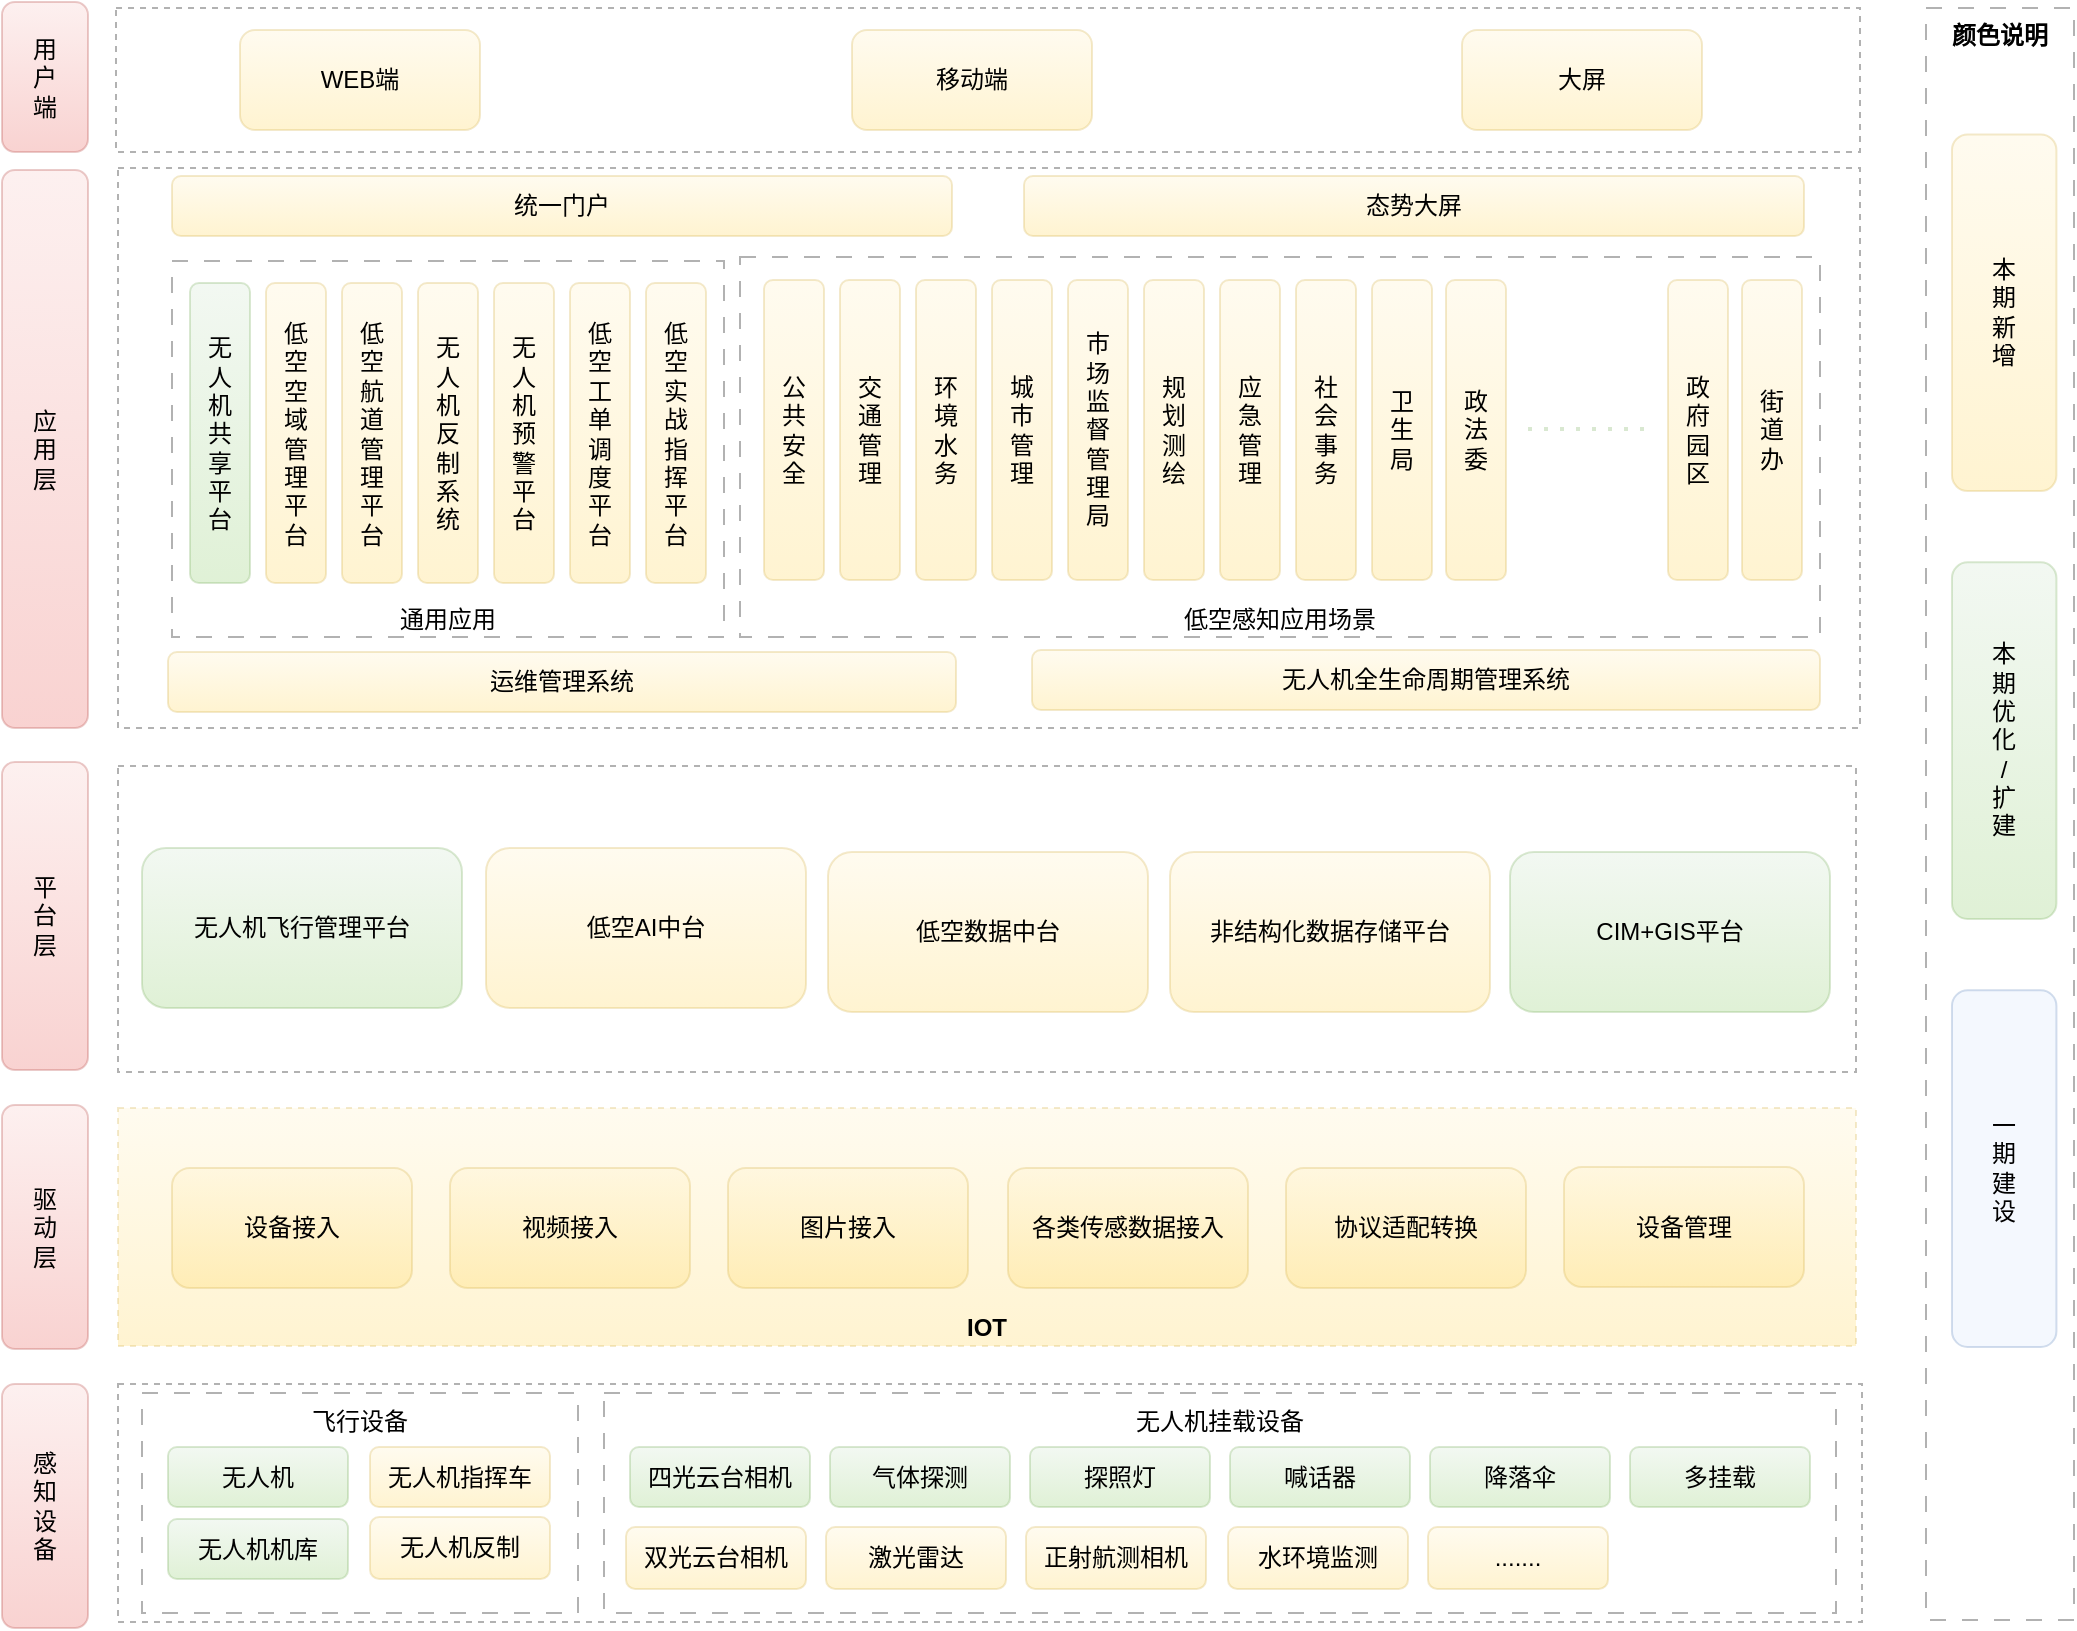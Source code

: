 <mxfile version="21.5.0" type="github">
  <diagram name="第 1 页" id="qgnPjLoxKlH5nG3LD3r0">
    <mxGraphModel dx="1434" dy="1222" grid="0" gridSize="10" guides="1" tooltips="1" connect="1" arrows="1" fold="1" page="0" pageScale="1" pageWidth="1169" pageHeight="827" math="0" shadow="0">
      <root>
        <mxCell id="0" />
        <mxCell id="1" parent="0" />
        <mxCell id="6TijYfAXvn3jRtj2vqhA-1" value="" style="rounded=0;whiteSpace=wrap;html=1;verticalAlign=middle;opacity=30;glass=0;dashed=1;" parent="1" vertex="1">
          <mxGeometry x="255" y="149" width="869" height="153" as="geometry" />
        </mxCell>
        <mxCell id="6TijYfAXvn3jRtj2vqhA-2" value="感&lt;br&gt;知&lt;br&gt;设&lt;br&gt;备" style="rounded=1;whiteSpace=wrap;html=1;opacity=30;fillColor=#f8cecc;gradientColor=#ea6b66;strokeColor=#b85450;" parent="1" vertex="1">
          <mxGeometry x="197" y="458" width="43" height="122" as="geometry" />
        </mxCell>
        <mxCell id="6TijYfAXvn3jRtj2vqhA-3" value="" style="rounded=0;whiteSpace=wrap;html=1;glass=0;opacity=30;dashed=1;" parent="1" vertex="1">
          <mxGeometry x="255" y="458" width="872" height="119" as="geometry" />
        </mxCell>
        <mxCell id="6TijYfAXvn3jRtj2vqhA-4" value="驱&lt;br&gt;动&lt;br&gt;层" style="rounded=1;whiteSpace=wrap;html=1;opacity=30;fillColor=#f8cecc;gradientColor=#ea6b66;strokeColor=#b85450;" parent="1" vertex="1">
          <mxGeometry x="197" y="318.5" width="43" height="122" as="geometry" />
        </mxCell>
        <mxCell id="6TijYfAXvn3jRtj2vqhA-7" value="&lt;b&gt;IOT&lt;/b&gt;" style="rounded=0;whiteSpace=wrap;html=1;verticalAlign=bottom;opacity=30;glass=0;dashed=1;fillColor=#fff2cc;strokeColor=#d6b656;gradientColor=#ffd966;" parent="1" vertex="1">
          <mxGeometry x="255" y="320" width="869" height="119" as="geometry" />
        </mxCell>
        <mxCell id="6TijYfAXvn3jRtj2vqhA-8" value="平&lt;br&gt;台&lt;br&gt;层" style="rounded=1;whiteSpace=wrap;html=1;opacity=30;fillColor=#f8cecc;gradientColor=#ea6b66;strokeColor=#b85450;" parent="1" vertex="1">
          <mxGeometry x="197" y="147" width="43" height="154" as="geometry" />
        </mxCell>
        <mxCell id="6TijYfAXvn3jRtj2vqhA-9" value="设备接入" style="rounded=1;whiteSpace=wrap;html=1;opacity=30;fillColor=#fff2cc;gradientColor=#ffd966;strokeColor=#d6b656;" parent="1" vertex="1">
          <mxGeometry x="282" y="350" width="120" height="60" as="geometry" />
        </mxCell>
        <mxCell id="6TijYfAXvn3jRtj2vqhA-10" value="协议适配转换" style="rounded=1;whiteSpace=wrap;html=1;opacity=30;fillColor=#fff2cc;gradientColor=#ffd966;strokeColor=#d6b656;" parent="1" vertex="1">
          <mxGeometry x="839" y="350" width="120" height="60" as="geometry" />
        </mxCell>
        <mxCell id="6TijYfAXvn3jRtj2vqhA-11" value="视频接入" style="rounded=1;whiteSpace=wrap;html=1;opacity=30;fillColor=#fff2cc;gradientColor=#ffd966;strokeColor=#d6b656;" parent="1" vertex="1">
          <mxGeometry x="421" y="350" width="120" height="60" as="geometry" />
        </mxCell>
        <mxCell id="6TijYfAXvn3jRtj2vqhA-12" value="各类传感数据接入" style="rounded=1;whiteSpace=wrap;html=1;opacity=30;fillColor=#fff2cc;gradientColor=#ffd966;strokeColor=#d6b656;" parent="1" vertex="1">
          <mxGeometry x="700" y="350" width="120" height="60" as="geometry" />
        </mxCell>
        <mxCell id="6TijYfAXvn3jRtj2vqhA-13" value="图片接入" style="rounded=1;whiteSpace=wrap;html=1;opacity=30;fillColor=#fff2cc;gradientColor=#ffd966;strokeColor=#d6b656;" parent="1" vertex="1">
          <mxGeometry x="560" y="350" width="120" height="60" as="geometry" />
        </mxCell>
        <mxCell id="6TijYfAXvn3jRtj2vqhA-14" value="设备管理" style="rounded=1;whiteSpace=wrap;html=1;opacity=30;fillColor=#fff2cc;gradientColor=#ffd966;strokeColor=#d6b656;" parent="1" vertex="1">
          <mxGeometry x="978" y="349.5" width="120" height="60" as="geometry" />
        </mxCell>
        <mxCell id="6TijYfAXvn3jRtj2vqhA-15" value="非结构化数据存储平台" style="rounded=1;whiteSpace=wrap;html=1;opacity=30;fillColor=#fff2cc;gradientColor=#ffd966;strokeColor=#d6b656;" parent="1" vertex="1">
          <mxGeometry x="781" y="192" width="160" height="80" as="geometry" />
        </mxCell>
        <mxCell id="6TijYfAXvn3jRtj2vqhA-16" value="无人机飞行管理平台" style="rounded=1;whiteSpace=wrap;html=1;opacity=30;fillColor=#d5e8d4;gradientColor=#97d077;strokeColor=#82b366;" parent="1" vertex="1">
          <mxGeometry x="267" y="190" width="160" height="80" as="geometry" />
        </mxCell>
        <mxCell id="6TijYfAXvn3jRtj2vqhA-17" value="应&lt;br&gt;用&lt;br&gt;层" style="rounded=1;whiteSpace=wrap;html=1;fillColor=#f8cecc;strokeColor=#b85450;opacity=30;gradientColor=#ea6b66;" parent="1" vertex="1">
          <mxGeometry x="197" y="-149" width="43" height="279" as="geometry" />
        </mxCell>
        <mxCell id="6TijYfAXvn3jRtj2vqhA-18" value="" style="rounded=0;whiteSpace=wrap;html=1;verticalAlign=middle;opacity=30;fillColor=default;strokeColor=default;glass=0;dashed=1;" parent="1" vertex="1">
          <mxGeometry x="255" y="-150" width="871" height="280" as="geometry" />
        </mxCell>
        <mxCell id="6TijYfAXvn3jRtj2vqhA-19" value="统一门户" style="rounded=1;whiteSpace=wrap;html=1;opacity=30;fillColor=#fff2cc;strokeColor=#d6b656;gradientColor=#ffd966;" parent="1" vertex="1">
          <mxGeometry x="282" y="-146" width="390" height="30" as="geometry" />
        </mxCell>
        <mxCell id="6TijYfAXvn3jRtj2vqhA-20" value="运维管理系统" style="rounded=1;whiteSpace=wrap;html=1;opacity=30;fillColor=#fff2cc;strokeColor=#d6b656;gradientColor=#ffd966;" parent="1" vertex="1">
          <mxGeometry x="280" y="92" width="394" height="30" as="geometry" />
        </mxCell>
        <mxCell id="6TijYfAXvn3jRtj2vqhA-25" value="低空AI中台" style="rounded=1;whiteSpace=wrap;html=1;opacity=30;fillColor=#fff2cc;gradientColor=#ffd966;strokeColor=#d6b656;" parent="1" vertex="1">
          <mxGeometry x="439" y="190" width="160" height="80" as="geometry" />
        </mxCell>
        <mxCell id="6TijYfAXvn3jRtj2vqhA-26" value="低空数据中台" style="rounded=1;whiteSpace=wrap;html=1;opacity=30;fillColor=#fff2cc;gradientColor=#ffd966;strokeColor=#d6b656;" parent="1" vertex="1">
          <mxGeometry x="610" y="192" width="160" height="80" as="geometry" />
        </mxCell>
        <mxCell id="6TijYfAXvn3jRtj2vqhA-27" value="CIM+GIS平台" style="rounded=1;whiteSpace=wrap;html=1;opacity=30;fillColor=#d5e8d4;gradientColor=#97d077;strokeColor=#82b366;" parent="1" vertex="1">
          <mxGeometry x="951" y="192" width="160" height="80" as="geometry" />
        </mxCell>
        <mxCell id="6TijYfAXvn3jRtj2vqhA-28" value="态势大屏" style="rounded=1;whiteSpace=wrap;html=1;opacity=30;fillColor=#fff2cc;strokeColor=#d6b656;gradientColor=#ffd966;" parent="1" vertex="1">
          <mxGeometry x="708" y="-146" width="390" height="30" as="geometry" />
        </mxCell>
        <mxCell id="6TijYfAXvn3jRtj2vqhA-29" value="用&lt;br&gt;户&lt;br&gt;端" style="rounded=1;whiteSpace=wrap;html=1;fillColor=#f8cecc;strokeColor=#b85450;opacity=30;gradientColor=#ea6b66;" parent="1" vertex="1">
          <mxGeometry x="197" y="-233" width="43" height="75" as="geometry" />
        </mxCell>
        <mxCell id="6TijYfAXvn3jRtj2vqhA-30" value="" style="rounded=0;whiteSpace=wrap;html=1;glass=0;opacity=30;fillColor=default;strokeColor=default;dashed=1;" parent="1" vertex="1">
          <mxGeometry x="254" y="-230" width="872" height="72" as="geometry" />
        </mxCell>
        <mxCell id="6TijYfAXvn3jRtj2vqhA-32" value="WEB端" style="rounded=1;whiteSpace=wrap;html=1;opacity=30;fillColor=#fff2cc;strokeColor=#d6b656;gradientColor=#ffd966;" parent="1" vertex="1">
          <mxGeometry x="316" y="-219" width="120" height="50" as="geometry" />
        </mxCell>
        <mxCell id="6TijYfAXvn3jRtj2vqhA-34" value="移动端" style="rounded=1;whiteSpace=wrap;html=1;opacity=30;fillColor=#fff2cc;strokeColor=#d6b656;gradientColor=#ffd966;" parent="1" vertex="1">
          <mxGeometry x="622" y="-219" width="120" height="50" as="geometry" />
        </mxCell>
        <mxCell id="6TijYfAXvn3jRtj2vqhA-35" value="大屏" style="rounded=1;whiteSpace=wrap;html=1;opacity=30;fillColor=#fff2cc;strokeColor=#d6b656;gradientColor=#ffd966;" parent="1" vertex="1">
          <mxGeometry x="927" y="-219" width="120" height="50" as="geometry" />
        </mxCell>
        <mxCell id="Pg3nfauNyvNF7lVv-B0n-32" value="" style="group" parent="1" vertex="1" connectable="0">
          <mxGeometry x="282" y="-103.5" width="276" height="188" as="geometry" />
        </mxCell>
        <mxCell id="6TijYfAXvn3jRtj2vqhA-31" value="通用应用" style="rounded=0;whiteSpace=wrap;html=1;opacity=30;verticalAlign=bottom;dashed=1;dashPattern=8 8;" parent="Pg3nfauNyvNF7lVv-B0n-32" vertex="1">
          <mxGeometry width="276" height="188" as="geometry" />
        </mxCell>
        <mxCell id="6TijYfAXvn3jRtj2vqhA-22" value="低&lt;br&gt;空&lt;br&gt;空&lt;br&gt;域&lt;br&gt;管&lt;br&gt;理&lt;br&gt;平&lt;br&gt;台" style="rounded=1;whiteSpace=wrap;html=1;opacity=30;fillColor=#fff2cc;strokeColor=#d6b656;gradientColor=#ffd966;" parent="Pg3nfauNyvNF7lVv-B0n-32" vertex="1">
          <mxGeometry x="47" y="11" width="30" height="150" as="geometry" />
        </mxCell>
        <mxCell id="6TijYfAXvn3jRtj2vqhA-23" value="低&lt;br&gt;空&lt;br&gt;航&lt;br&gt;道&lt;br&gt;管&lt;br&gt;理&lt;br&gt;平&lt;br&gt;台" style="rounded=1;whiteSpace=wrap;html=1;opacity=30;fillColor=#fff2cc;strokeColor=#d6b656;gradientColor=#ffd966;" parent="Pg3nfauNyvNF7lVv-B0n-32" vertex="1">
          <mxGeometry x="85" y="11" width="30" height="150" as="geometry" />
        </mxCell>
        <mxCell id="6TijYfAXvn3jRtj2vqhA-24" value="无&lt;br&gt;人&lt;br&gt;机&lt;br&gt;反&lt;br&gt;制&lt;br&gt;系&lt;br&gt;统" style="rounded=1;whiteSpace=wrap;html=1;opacity=30;fillColor=#fff2cc;strokeColor=#d6b656;gradientColor=#ffd966;" parent="Pg3nfauNyvNF7lVv-B0n-32" vertex="1">
          <mxGeometry x="123" y="11" width="30" height="150" as="geometry" />
        </mxCell>
        <mxCell id="6TijYfAXvn3jRtj2vqhA-36" value="无&lt;br&gt;人&lt;br&gt;机&lt;br&gt;预&lt;br&gt;警&lt;br&gt;平&lt;br&gt;台" style="rounded=1;whiteSpace=wrap;html=1;opacity=30;fillColor=#fff2cc;strokeColor=#d6b656;gradientColor=#ffd966;" parent="Pg3nfauNyvNF7lVv-B0n-32" vertex="1">
          <mxGeometry x="161" y="11" width="30" height="150" as="geometry" />
        </mxCell>
        <mxCell id="6TijYfAXvn3jRtj2vqhA-38" value="无&lt;br&gt;人&lt;br&gt;机&lt;br&gt;共&lt;br&gt;享&lt;br&gt;平&lt;br&gt;台" style="rounded=1;whiteSpace=wrap;html=1;opacity=30;fillColor=#d5e8d4;strokeColor=#82b366;gradientColor=#97d077;" parent="Pg3nfauNyvNF7lVv-B0n-32" vertex="1">
          <mxGeometry x="9" y="11" width="30" height="150" as="geometry" />
        </mxCell>
        <mxCell id="Pg3nfauNyvNF7lVv-B0n-30" value="低&lt;br&gt;空&lt;br&gt;工&lt;br&gt;单&lt;br&gt;调&lt;br&gt;度&lt;br&gt;平&lt;br&gt;台" style="rounded=1;whiteSpace=wrap;html=1;opacity=30;fillColor=#fff2cc;strokeColor=#d6b656;gradientColor=#ffd966;" parent="Pg3nfauNyvNF7lVv-B0n-32" vertex="1">
          <mxGeometry x="199" y="11" width="30" height="150" as="geometry" />
        </mxCell>
        <mxCell id="Pg3nfauNyvNF7lVv-B0n-31" value="低&lt;br&gt;空&lt;br&gt;实&lt;br&gt;战&lt;br&gt;指&lt;br&gt;挥&lt;br&gt;平&lt;br&gt;台" style="rounded=1;whiteSpace=wrap;html=1;opacity=30;fillColor=#fff2cc;strokeColor=#d6b656;gradientColor=#ffd966;" parent="Pg3nfauNyvNF7lVv-B0n-32" vertex="1">
          <mxGeometry x="237" y="11" width="30" height="150" as="geometry" />
        </mxCell>
        <mxCell id="Pg3nfauNyvNF7lVv-B0n-50" value="" style="group" parent="1" vertex="1" connectable="0">
          <mxGeometry x="566" y="-105.5" width="540" height="190" as="geometry" />
        </mxCell>
        <mxCell id="6TijYfAXvn3jRtj2vqhA-37" value="低空感知应用场景" style="rounded=0;whiteSpace=wrap;html=1;opacity=30;verticalAlign=bottom;dashed=1;dashPattern=8 8;" parent="Pg3nfauNyvNF7lVv-B0n-50" vertex="1">
          <mxGeometry width="540" height="190" as="geometry" />
        </mxCell>
        <mxCell id="6TijYfAXvn3jRtj2vqhA-39" value="交&lt;br&gt;通&lt;br&gt;管&lt;br&gt;理" style="rounded=1;whiteSpace=wrap;html=1;opacity=30;fillColor=#fff2cc;strokeColor=#d6b656;gradientColor=#ffd966;" parent="Pg3nfauNyvNF7lVv-B0n-50" vertex="1">
          <mxGeometry x="50" y="11.5" width="30" height="150" as="geometry" />
        </mxCell>
        <mxCell id="6TijYfAXvn3jRtj2vqhA-40" value="环&lt;br&gt;境&lt;br&gt;水&lt;br&gt;务" style="rounded=1;whiteSpace=wrap;html=1;opacity=30;fillColor=#fff2cc;strokeColor=#d6b656;gradientColor=#ffd966;" parent="Pg3nfauNyvNF7lVv-B0n-50" vertex="1">
          <mxGeometry x="88" y="11.5" width="30" height="150" as="geometry" />
        </mxCell>
        <mxCell id="6TijYfAXvn3jRtj2vqhA-41" value="城&lt;br&gt;市&lt;br&gt;管&lt;br&gt;理" style="rounded=1;whiteSpace=wrap;html=1;opacity=30;fillColor=#fff2cc;strokeColor=#d6b656;gradientColor=#ffd966;" parent="Pg3nfauNyvNF7lVv-B0n-50" vertex="1">
          <mxGeometry x="126" y="11.5" width="30" height="150" as="geometry" />
        </mxCell>
        <mxCell id="6TijYfAXvn3jRtj2vqhA-42" value="市&lt;br&gt;场&lt;br&gt;监&lt;br&gt;督&lt;br&gt;管&lt;br&gt;理&lt;br&gt;局" style="rounded=1;whiteSpace=wrap;html=1;opacity=30;fillColor=#fff2cc;strokeColor=#d6b656;gradientColor=#ffd966;" parent="Pg3nfauNyvNF7lVv-B0n-50" vertex="1">
          <mxGeometry x="164" y="11.5" width="30" height="150" as="geometry" />
        </mxCell>
        <mxCell id="6TijYfAXvn3jRtj2vqhA-43" value="公&lt;br&gt;共&lt;br&gt;安&lt;br&gt;全" style="rounded=1;whiteSpace=wrap;html=1;opacity=30;fillColor=#fff2cc;strokeColor=#d6b656;gradientColor=#ffd966;" parent="Pg3nfauNyvNF7lVv-B0n-50" vertex="1">
          <mxGeometry x="12" y="11.5" width="30" height="150" as="geometry" />
        </mxCell>
        <mxCell id="6TijYfAXvn3jRtj2vqhA-44" value="应&lt;br&gt;急&lt;br&gt;管&lt;br&gt;理" style="rounded=1;whiteSpace=wrap;html=1;opacity=30;fillColor=#fff2cc;strokeColor=#d6b656;gradientColor=#ffd966;" parent="Pg3nfauNyvNF7lVv-B0n-50" vertex="1">
          <mxGeometry x="240" y="11.5" width="30" height="150" as="geometry" />
        </mxCell>
        <mxCell id="6TijYfAXvn3jRtj2vqhA-45" value="社&lt;br&gt;会&lt;br&gt;事&lt;br&gt;务" style="rounded=1;whiteSpace=wrap;html=1;opacity=30;fillColor=#fff2cc;strokeColor=#d6b656;gradientColor=#ffd966;" parent="Pg3nfauNyvNF7lVv-B0n-50" vertex="1">
          <mxGeometry x="278" y="11.5" width="30" height="150" as="geometry" />
        </mxCell>
        <mxCell id="6TijYfAXvn3jRtj2vqhA-46" value="卫&lt;br&gt;生&lt;br&gt;局" style="rounded=1;whiteSpace=wrap;html=1;opacity=30;fillColor=#fff2cc;strokeColor=#d6b656;gradientColor=#ffd966;" parent="Pg3nfauNyvNF7lVv-B0n-50" vertex="1">
          <mxGeometry x="316" y="11.5" width="30" height="150" as="geometry" />
        </mxCell>
        <mxCell id="6TijYfAXvn3jRtj2vqhA-47" value="政&lt;br&gt;府&lt;br&gt;园&lt;br&gt;区" style="rounded=1;whiteSpace=wrap;html=1;opacity=30;fillColor=#fff2cc;strokeColor=#d6b656;gradientColor=#ffd966;" parent="Pg3nfauNyvNF7lVv-B0n-50" vertex="1">
          <mxGeometry x="464" y="11.5" width="30" height="150" as="geometry" />
        </mxCell>
        <mxCell id="6TijYfAXvn3jRtj2vqhA-48" value="规&lt;br&gt;划&lt;br&gt;测&lt;br&gt;绘" style="rounded=1;whiteSpace=wrap;html=1;opacity=30;fillColor=#fff2cc;strokeColor=#d6b656;gradientColor=#ffd966;" parent="Pg3nfauNyvNF7lVv-B0n-50" vertex="1">
          <mxGeometry x="202" y="11.5" width="30" height="150" as="geometry" />
        </mxCell>
        <mxCell id="6TijYfAXvn3jRtj2vqhA-49" value="街&lt;br&gt;道&lt;br&gt;办" style="rounded=1;whiteSpace=wrap;html=1;opacity=30;fillColor=#fff2cc;strokeColor=#d6b656;gradientColor=#ffd966;" parent="Pg3nfauNyvNF7lVv-B0n-50" vertex="1">
          <mxGeometry x="501" y="11.5" width="30" height="150" as="geometry" />
        </mxCell>
        <mxCell id="6TijYfAXvn3jRtj2vqhA-50" value="" style="endArrow=none;dashed=1;html=1;dashPattern=1 3;strokeWidth=2;rounded=1;fillColor=#d5e8d4;strokeColor=#82b366;fontSize=12;opacity=30;gradientColor=#97d077;" parent="Pg3nfauNyvNF7lVv-B0n-50" edge="1">
          <mxGeometry width="50" height="50" relative="1" as="geometry">
            <mxPoint x="394" y="86" as="sourcePoint" />
            <mxPoint x="453" y="86" as="targetPoint" />
          </mxGeometry>
        </mxCell>
        <mxCell id="Pg3nfauNyvNF7lVv-B0n-33" value="政&lt;br&gt;法&lt;br&gt;委" style="rounded=1;whiteSpace=wrap;html=1;opacity=30;fillColor=#fff2cc;strokeColor=#d6b656;gradientColor=#ffd966;" parent="Pg3nfauNyvNF7lVv-B0n-50" vertex="1">
          <mxGeometry x="353" y="11.5" width="30" height="150" as="geometry" />
        </mxCell>
        <mxCell id="Pg3nfauNyvNF7lVv-B0n-6" value="飞行设备" style="rounded=0;whiteSpace=wrap;html=1;opacity=30;verticalAlign=top;dashed=1;dashPattern=8 8;" parent="1" vertex="1">
          <mxGeometry x="267" y="462.5" width="218" height="110" as="geometry" />
        </mxCell>
        <mxCell id="Pg3nfauNyvNF7lVv-B0n-7" value="无人机" style="rounded=1;whiteSpace=wrap;html=1;opacity=30;fillColor=#d5e8d4;strokeColor=#82b366;gradientColor=#97d077;" parent="1" vertex="1">
          <mxGeometry x="280" y="489.5" width="90" height="30" as="geometry" />
        </mxCell>
        <mxCell id="Pg3nfauNyvNF7lVv-B0n-8" value="无人机机库" style="rounded=1;whiteSpace=wrap;html=1;opacity=30;fillColor=#d5e8d4;strokeColor=#82b366;gradientColor=#97d077;" parent="1" vertex="1">
          <mxGeometry x="280" y="525.5" width="90" height="30" as="geometry" />
        </mxCell>
        <mxCell id="Pg3nfauNyvNF7lVv-B0n-9" value="无人机指挥车" style="rounded=1;whiteSpace=wrap;html=1;opacity=30;fillColor=#fff2cc;strokeColor=#d6b656;gradientColor=#ffd966;" parent="1" vertex="1">
          <mxGeometry x="381" y="489.5" width="90" height="30" as="geometry" />
        </mxCell>
        <mxCell id="Pg3nfauNyvNF7lVv-B0n-10" value="无人机反制" style="rounded=1;whiteSpace=wrap;html=1;opacity=30;fillColor=#fff2cc;strokeColor=#d6b656;gradientColor=#ffd966;" parent="1" vertex="1">
          <mxGeometry x="381" y="524.5" width="90" height="31" as="geometry" />
        </mxCell>
        <mxCell id="Pg3nfauNyvNF7lVv-B0n-11" value="无人机挂载设备" style="rounded=0;whiteSpace=wrap;html=1;opacity=30;verticalAlign=top;dashed=1;dashPattern=8 8;" parent="1" vertex="1">
          <mxGeometry x="498" y="462.5" width="616" height="110" as="geometry" />
        </mxCell>
        <mxCell id="Pg3nfauNyvNF7lVv-B0n-12" value="四光云台相机" style="rounded=1;whiteSpace=wrap;html=1;opacity=30;fillColor=#d5e8d4;strokeColor=#82b366;gradientColor=#97d077;" parent="1" vertex="1">
          <mxGeometry x="511" y="489.5" width="90" height="30" as="geometry" />
        </mxCell>
        <mxCell id="Pg3nfauNyvNF7lVv-B0n-13" value="气体探测" style="rounded=1;whiteSpace=wrap;html=1;opacity=30;fillColor=#d5e8d4;strokeColor=#82b366;gradientColor=#97d077;" parent="1" vertex="1">
          <mxGeometry x="611" y="489.5" width="90" height="30" as="geometry" />
        </mxCell>
        <mxCell id="Pg3nfauNyvNF7lVv-B0n-17" value="探照灯" style="rounded=1;whiteSpace=wrap;html=1;opacity=30;fillColor=#d5e8d4;strokeColor=#82b366;gradientColor=#97d077;" parent="1" vertex="1">
          <mxGeometry x="711" y="489.5" width="90" height="30" as="geometry" />
        </mxCell>
        <mxCell id="Pg3nfauNyvNF7lVv-B0n-18" value="喊话器" style="rounded=1;whiteSpace=wrap;html=1;opacity=30;fillColor=#d5e8d4;strokeColor=#82b366;gradientColor=#97d077;" parent="1" vertex="1">
          <mxGeometry x="811" y="489.5" width="90" height="30" as="geometry" />
        </mxCell>
        <mxCell id="Pg3nfauNyvNF7lVv-B0n-19" value="降落伞" style="rounded=1;whiteSpace=wrap;html=1;opacity=30;fillColor=#d5e8d4;strokeColor=#82b366;gradientColor=#97d077;" parent="1" vertex="1">
          <mxGeometry x="911" y="489.5" width="90" height="30" as="geometry" />
        </mxCell>
        <mxCell id="Pg3nfauNyvNF7lVv-B0n-20" value="多挂载" style="rounded=1;whiteSpace=wrap;html=1;opacity=30;fillColor=#d5e8d4;strokeColor=#82b366;gradientColor=#97d077;" parent="1" vertex="1">
          <mxGeometry x="1011" y="489.5" width="90" height="30" as="geometry" />
        </mxCell>
        <mxCell id="Pg3nfauNyvNF7lVv-B0n-21" value="双光云台相机" style="rounded=1;whiteSpace=wrap;html=1;opacity=30;fillColor=#fff2cc;strokeColor=#d6b656;gradientColor=#ffd966;" parent="1" vertex="1">
          <mxGeometry x="509" y="529.5" width="90" height="31" as="geometry" />
        </mxCell>
        <mxCell id="Pg3nfauNyvNF7lVv-B0n-22" value="激光雷达" style="rounded=1;whiteSpace=wrap;html=1;opacity=30;fillColor=#fff2cc;strokeColor=#d6b656;gradientColor=#ffd966;" parent="1" vertex="1">
          <mxGeometry x="609" y="529.5" width="90" height="31" as="geometry" />
        </mxCell>
        <mxCell id="Pg3nfauNyvNF7lVv-B0n-24" value="正射航测相机" style="rounded=1;whiteSpace=wrap;html=1;opacity=30;fillColor=#fff2cc;strokeColor=#d6b656;gradientColor=#ffd966;" parent="1" vertex="1">
          <mxGeometry x="709" y="529.5" width="90" height="31" as="geometry" />
        </mxCell>
        <mxCell id="Pg3nfauNyvNF7lVv-B0n-25" value="水环境监测" style="rounded=1;whiteSpace=wrap;html=1;opacity=30;fillColor=#fff2cc;strokeColor=#d6b656;gradientColor=#ffd966;" parent="1" vertex="1">
          <mxGeometry x="810" y="529.5" width="90" height="31" as="geometry" />
        </mxCell>
        <mxCell id="Pg3nfauNyvNF7lVv-B0n-26" value="......." style="rounded=1;whiteSpace=wrap;html=1;opacity=30;fillColor=#fff2cc;strokeColor=#d6b656;gradientColor=#ffd966;" parent="1" vertex="1">
          <mxGeometry x="910" y="529.5" width="90" height="31" as="geometry" />
        </mxCell>
        <mxCell id="Pg3nfauNyvNF7lVv-B0n-51" value="颜色说明" style="rounded=0;whiteSpace=wrap;html=1;dashed=1;dashPattern=8 8;opacity=30;verticalAlign=top;movable=1;resizable=1;rotatable=1;deletable=1;editable=1;locked=0;connectable=1;gradientColor=none;fontStyle=1" parent="1" vertex="1">
          <mxGeometry x="1159" y="-230" width="74.0" height="806" as="geometry" />
        </mxCell>
        <mxCell id="Pg3nfauNyvNF7lVv-B0n-1" value="本&lt;br&gt;期&lt;br&gt;新&lt;br&gt;增" style="rounded=1;whiteSpace=wrap;html=1;opacity=30;fillColor=#fff2cc;strokeColor=#d6b656;gradientColor=#ffd966;container=0;" parent="1" vertex="1">
          <mxGeometry x="1171.984" y="-166.805" width="52.235" height="178.319" as="geometry" />
        </mxCell>
        <mxCell id="Pg3nfauNyvNF7lVv-B0n-3" value="一&lt;br&gt;期&lt;br&gt;建&lt;br&gt;设" style="rounded=1;whiteSpace=wrap;html=1;opacity=30;fillColor=#dae8fc;strokeColor=#6c8ebf;" parent="1" vertex="1">
          <mxGeometry x="1171.984" y="261.159" width="52.235" height="178.319" as="geometry" />
        </mxCell>
        <mxCell id="Pg3nfauNyvNF7lVv-B0n-5" value="本&lt;br&gt;期&lt;br&gt;优&lt;br&gt;化&lt;br&gt;/&lt;br&gt;扩&lt;br&gt;建" style="rounded=1;whiteSpace=wrap;html=1;opacity=30;fillColor=#d5e8d4;strokeColor=#82b366;gradientColor=#97d077;" parent="1" vertex="1">
          <mxGeometry x="1171.984" y="47.177" width="52.235" height="178.319" as="geometry" />
        </mxCell>
        <mxCell id="FMSlj5QjOEeANjuQov4L-9" value="无人机全生命周期管理系统" style="rounded=1;whiteSpace=wrap;html=1;opacity=30;fillColor=#fff2cc;strokeColor=#d6b656;gradientColor=#ffd966;" vertex="1" parent="1">
          <mxGeometry x="712" y="91" width="394" height="30" as="geometry" />
        </mxCell>
      </root>
    </mxGraphModel>
  </diagram>
</mxfile>
